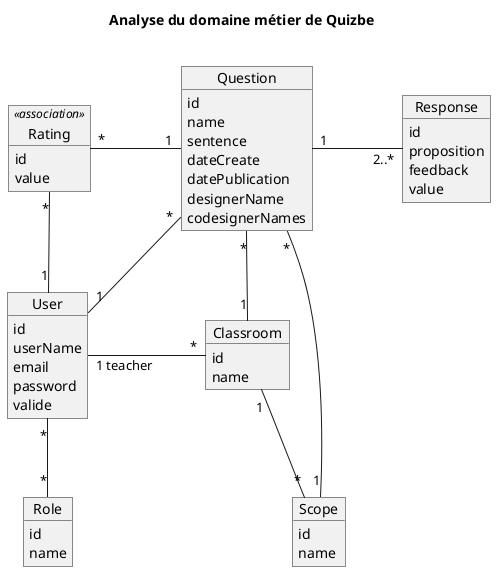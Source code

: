 @startuml
' https://plantuml.com/fr/class-diagram
title Analyse du domaine métier de Quizbe\n

Object Scope {
id
name
}

Object Classroom {
id
name
}

Object Response {
id
proposition
feedback
value
}

Object Rating <<association>>{
id
value
}

Object Question{
id
name
sentence
dateCreate
datePublication
designerName
codesignerNames
}

Object User{
id
userName
email
password
valide
}

Object Role {
id
name
}


User "*" -- "*" Role:"\t\t\t\t"
User "1 teacher" - "*" Classroom:"\t\t\t"
Question "1" - "2..*" Response:"\t\t"
Question "*" -- "1" Scope
Question "*" -- "1" Classroom
Question "*" -- "1" User
Rating "*" - "1" Question:"\t\t"
Rating "*" -- "1" User
Classroom "1" -- "*" Scope

@enduml
